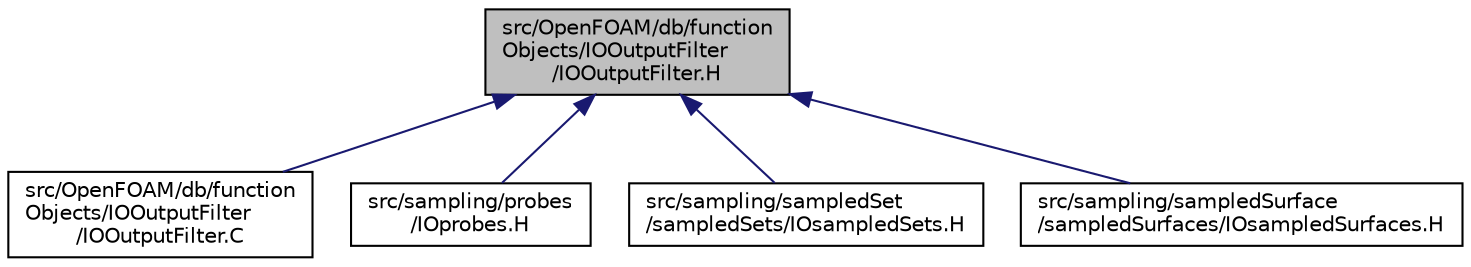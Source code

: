 digraph "src/OpenFOAM/db/functionObjects/IOOutputFilter/IOOutputFilter.H"
{
  bgcolor="transparent";
  edge [fontname="Helvetica",fontsize="10",labelfontname="Helvetica",labelfontsize="10"];
  node [fontname="Helvetica",fontsize="10",shape=record];
  Node123 [label="src/OpenFOAM/db/function\lObjects/IOOutputFilter\l/IOOutputFilter.H",height=0.2,width=0.4,color="black", fillcolor="grey75", style="filled", fontcolor="black"];
  Node123 -> Node124 [dir="back",color="midnightblue",fontsize="10",style="solid",fontname="Helvetica"];
  Node124 [label="src/OpenFOAM/db/function\lObjects/IOOutputFilter\l/IOOutputFilter.C",height=0.2,width=0.4,color="black",URL="$a09662.html"];
  Node123 -> Node125 [dir="back",color="midnightblue",fontsize="10",style="solid",fontname="Helvetica"];
  Node125 [label="src/sampling/probes\l/IOprobes.H",height=0.2,width=0.4,color="black",URL="$a14939.html"];
  Node123 -> Node126 [dir="back",color="midnightblue",fontsize="10",style="solid",fontname="Helvetica"];
  Node126 [label="src/sampling/sampledSet\l/sampledSets/IOsampledSets.H",height=0.2,width=0.4,color="black",URL="$a15023.html"];
  Node123 -> Node127 [dir="back",color="midnightblue",fontsize="10",style="solid",fontname="Helvetica"];
  Node127 [label="src/sampling/sampledSurface\l/sampledSurfaces/IOsampledSurfaces.H",height=0.2,width=0.4,color="black",URL="$a15140.html"];
}
